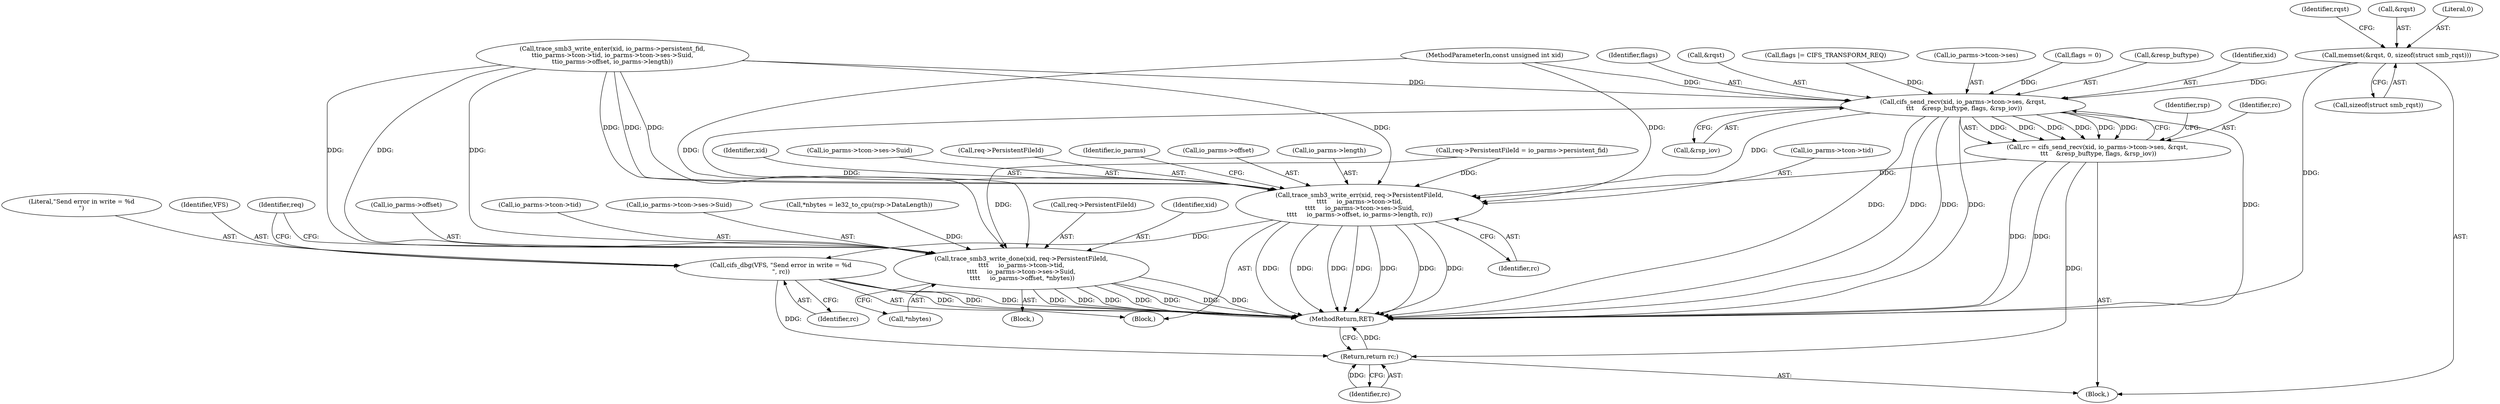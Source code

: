 digraph "0_linux_6a3eb3360667170988f8a6477f6686242061488a@API" {
"1000277" [label="(Call,memset(&rqst, 0, sizeof(struct smb_rqst)))"];
"1000297" [label="(Call,cifs_send_recv(xid, io_parms->tcon->ses, &rqst,\n \t\t\t    &resp_buftype, flags, &rsp_iov))"];
"1000295" [label="(Call,rc = cifs_send_recv(xid, io_parms->tcon->ses, &rqst,\n \t\t\t    &resp_buftype, flags, &rsp_iov))"];
"1000321" [label="(Call,trace_smb3_write_err(xid, req->PersistentFileId,\n\t\t\t\t     io_parms->tcon->tid,\n\t\t\t\t     io_parms->tcon->ses->Suid,\n\t\t\t\t     io_parms->offset, io_parms->length, rc))"];
"1000350" [label="(Call,cifs_dbg(VFS, \"Send error in write = %d\n\", rc))"];
"1000390" [label="(Return,return rc;)"];
"1000363" [label="(Call,trace_smb3_write_done(xid, req->PersistentFileId,\n\t\t\t\t     io_parms->tcon->tid,\n\t\t\t\t     io_parms->tcon->ses->Suid,\n \t\t\t\t     io_parms->offset, *nbytes))"];
"1000326" [label="(Call,io_parms->tcon->tid)"];
"1000322" [label="(Identifier,xid)"];
"1000386" [label="(Identifier,req)"];
"1000296" [label="(Identifier,rc)"];
"1000331" [label="(Call,io_parms->tcon->ses->Suid)"];
"1000236" [label="(Call,trace_smb3_write_enter(xid, io_parms->persistent_fid,\n\t\tio_parms->tcon->tid, io_parms->tcon->ses->Suid,\n\t\tio_parms->offset, io_parms->length))"];
"1000321" [label="(Call,trace_smb3_write_err(xid, req->PersistentFileId,\n\t\t\t\t     io_parms->tcon->tid,\n\t\t\t\t     io_parms->tcon->ses->Suid,\n\t\t\t\t     io_parms->offset, io_parms->length, rc))"];
"1000186" [label="(Call,req->PersistentFileId = io_parms->persistent_fid)"];
"1000350" [label="(Call,cifs_dbg(VFS, \"Send error in write = %d\n\", rc))"];
"1000365" [label="(Call,req->PersistentFileId)"];
"1000295" [label="(Call,rc = cifs_send_recv(xid, io_parms->tcon->ses, &rqst,\n \t\t\t    &resp_buftype, flags, &rsp_iov))"];
"1000298" [label="(Identifier,xid)"];
"1000353" [label="(Identifier,rc)"];
"1000364" [label="(Identifier,xid)"];
"1000309" [label="(Call,&rsp_iov)"];
"1000285" [label="(Identifier,rqst)"];
"1000380" [label="(Call,io_parms->offset)"];
"1000278" [label="(Call,&rqst)"];
"1000391" [label="(Identifier,rc)"];
"1000102" [label="(MethodParameterIn,const unsigned int xid)"];
"1000368" [label="(Call,io_parms->tcon->tid)"];
"1000280" [label="(Literal,0)"];
"1000312" [label="(Identifier,rsp)"];
"1000323" [label="(Call,req->PersistentFileId)"];
"1000308" [label="(Identifier,flags)"];
"1000352" [label="(Literal,\"Send error in write = %d\n\")"];
"1000107" [label="(Block,)"];
"1000281" [label="(Call,sizeof(struct smb_rqst))"];
"1000390" [label="(Return,return rc;)"];
"1000355" [label="(Block,)"];
"1000363" [label="(Call,trace_smb3_write_done(xid, req->PersistentFileId,\n\t\t\t\t     io_parms->tcon->tid,\n\t\t\t\t     io_parms->tcon->ses->Suid,\n \t\t\t\t     io_parms->offset, *nbytes))"];
"1000373" [label="(Call,io_parms->tcon->ses->Suid)"];
"1000344" [label="(Identifier,rc)"];
"1000347" [label="(Identifier,io_parms)"];
"1000304" [label="(Call,&rqst)"];
"1000173" [label="(Call,flags |= CIFS_TRANSFORM_REQ)"];
"1000299" [label="(Call,io_parms->tcon->ses)"];
"1000277" [label="(Call,memset(&rqst, 0, sizeof(struct smb_rqst)))"];
"1000297" [label="(Call,cifs_send_recv(xid, io_parms->tcon->ses, &rqst,\n \t\t\t    &resp_buftype, flags, &rsp_iov))"];
"1000392" [label="(MethodReturn,RET)"];
"1000124" [label="(Call,flags = 0)"];
"1000306" [label="(Call,&resp_buftype)"];
"1000351" [label="(Identifier,VFS)"];
"1000338" [label="(Call,io_parms->offset)"];
"1000320" [label="(Block,)"];
"1000341" [label="(Call,io_parms->length)"];
"1000356" [label="(Call,*nbytes = le32_to_cpu(rsp->DataLength))"];
"1000383" [label="(Call,*nbytes)"];
"1000277" -> "1000107"  [label="AST: "];
"1000277" -> "1000281"  [label="CFG: "];
"1000278" -> "1000277"  [label="AST: "];
"1000280" -> "1000277"  [label="AST: "];
"1000281" -> "1000277"  [label="AST: "];
"1000285" -> "1000277"  [label="CFG: "];
"1000277" -> "1000392"  [label="DDG: "];
"1000277" -> "1000297"  [label="DDG: "];
"1000297" -> "1000295"  [label="AST: "];
"1000297" -> "1000309"  [label="CFG: "];
"1000298" -> "1000297"  [label="AST: "];
"1000299" -> "1000297"  [label="AST: "];
"1000304" -> "1000297"  [label="AST: "];
"1000306" -> "1000297"  [label="AST: "];
"1000308" -> "1000297"  [label="AST: "];
"1000309" -> "1000297"  [label="AST: "];
"1000295" -> "1000297"  [label="CFG: "];
"1000297" -> "1000392"  [label="DDG: "];
"1000297" -> "1000392"  [label="DDG: "];
"1000297" -> "1000392"  [label="DDG: "];
"1000297" -> "1000392"  [label="DDG: "];
"1000297" -> "1000392"  [label="DDG: "];
"1000297" -> "1000295"  [label="DDG: "];
"1000297" -> "1000295"  [label="DDG: "];
"1000297" -> "1000295"  [label="DDG: "];
"1000297" -> "1000295"  [label="DDG: "];
"1000297" -> "1000295"  [label="DDG: "];
"1000297" -> "1000295"  [label="DDG: "];
"1000236" -> "1000297"  [label="DDG: "];
"1000102" -> "1000297"  [label="DDG: "];
"1000124" -> "1000297"  [label="DDG: "];
"1000173" -> "1000297"  [label="DDG: "];
"1000297" -> "1000321"  [label="DDG: "];
"1000297" -> "1000363"  [label="DDG: "];
"1000295" -> "1000107"  [label="AST: "];
"1000296" -> "1000295"  [label="AST: "];
"1000312" -> "1000295"  [label="CFG: "];
"1000295" -> "1000392"  [label="DDG: "];
"1000295" -> "1000392"  [label="DDG: "];
"1000295" -> "1000321"  [label="DDG: "];
"1000295" -> "1000390"  [label="DDG: "];
"1000321" -> "1000320"  [label="AST: "];
"1000321" -> "1000344"  [label="CFG: "];
"1000322" -> "1000321"  [label="AST: "];
"1000323" -> "1000321"  [label="AST: "];
"1000326" -> "1000321"  [label="AST: "];
"1000331" -> "1000321"  [label="AST: "];
"1000338" -> "1000321"  [label="AST: "];
"1000341" -> "1000321"  [label="AST: "];
"1000344" -> "1000321"  [label="AST: "];
"1000347" -> "1000321"  [label="CFG: "];
"1000321" -> "1000392"  [label="DDG: "];
"1000321" -> "1000392"  [label="DDG: "];
"1000321" -> "1000392"  [label="DDG: "];
"1000321" -> "1000392"  [label="DDG: "];
"1000321" -> "1000392"  [label="DDG: "];
"1000321" -> "1000392"  [label="DDG: "];
"1000321" -> "1000392"  [label="DDG: "];
"1000102" -> "1000321"  [label="DDG: "];
"1000186" -> "1000321"  [label="DDG: "];
"1000236" -> "1000321"  [label="DDG: "];
"1000236" -> "1000321"  [label="DDG: "];
"1000236" -> "1000321"  [label="DDG: "];
"1000236" -> "1000321"  [label="DDG: "];
"1000321" -> "1000350"  [label="DDG: "];
"1000350" -> "1000320"  [label="AST: "];
"1000350" -> "1000353"  [label="CFG: "];
"1000351" -> "1000350"  [label="AST: "];
"1000352" -> "1000350"  [label="AST: "];
"1000353" -> "1000350"  [label="AST: "];
"1000386" -> "1000350"  [label="CFG: "];
"1000350" -> "1000392"  [label="DDG: "];
"1000350" -> "1000392"  [label="DDG: "];
"1000350" -> "1000392"  [label="DDG: "];
"1000350" -> "1000390"  [label="DDG: "];
"1000390" -> "1000107"  [label="AST: "];
"1000390" -> "1000391"  [label="CFG: "];
"1000391" -> "1000390"  [label="AST: "];
"1000392" -> "1000390"  [label="CFG: "];
"1000390" -> "1000392"  [label="DDG: "];
"1000391" -> "1000390"  [label="DDG: "];
"1000363" -> "1000355"  [label="AST: "];
"1000363" -> "1000383"  [label="CFG: "];
"1000364" -> "1000363"  [label="AST: "];
"1000365" -> "1000363"  [label="AST: "];
"1000368" -> "1000363"  [label="AST: "];
"1000373" -> "1000363"  [label="AST: "];
"1000380" -> "1000363"  [label="AST: "];
"1000383" -> "1000363"  [label="AST: "];
"1000386" -> "1000363"  [label="CFG: "];
"1000363" -> "1000392"  [label="DDG: "];
"1000363" -> "1000392"  [label="DDG: "];
"1000363" -> "1000392"  [label="DDG: "];
"1000363" -> "1000392"  [label="DDG: "];
"1000363" -> "1000392"  [label="DDG: "];
"1000363" -> "1000392"  [label="DDG: "];
"1000363" -> "1000392"  [label="DDG: "];
"1000102" -> "1000363"  [label="DDG: "];
"1000186" -> "1000363"  [label="DDG: "];
"1000236" -> "1000363"  [label="DDG: "];
"1000236" -> "1000363"  [label="DDG: "];
"1000236" -> "1000363"  [label="DDG: "];
"1000356" -> "1000363"  [label="DDG: "];
}
